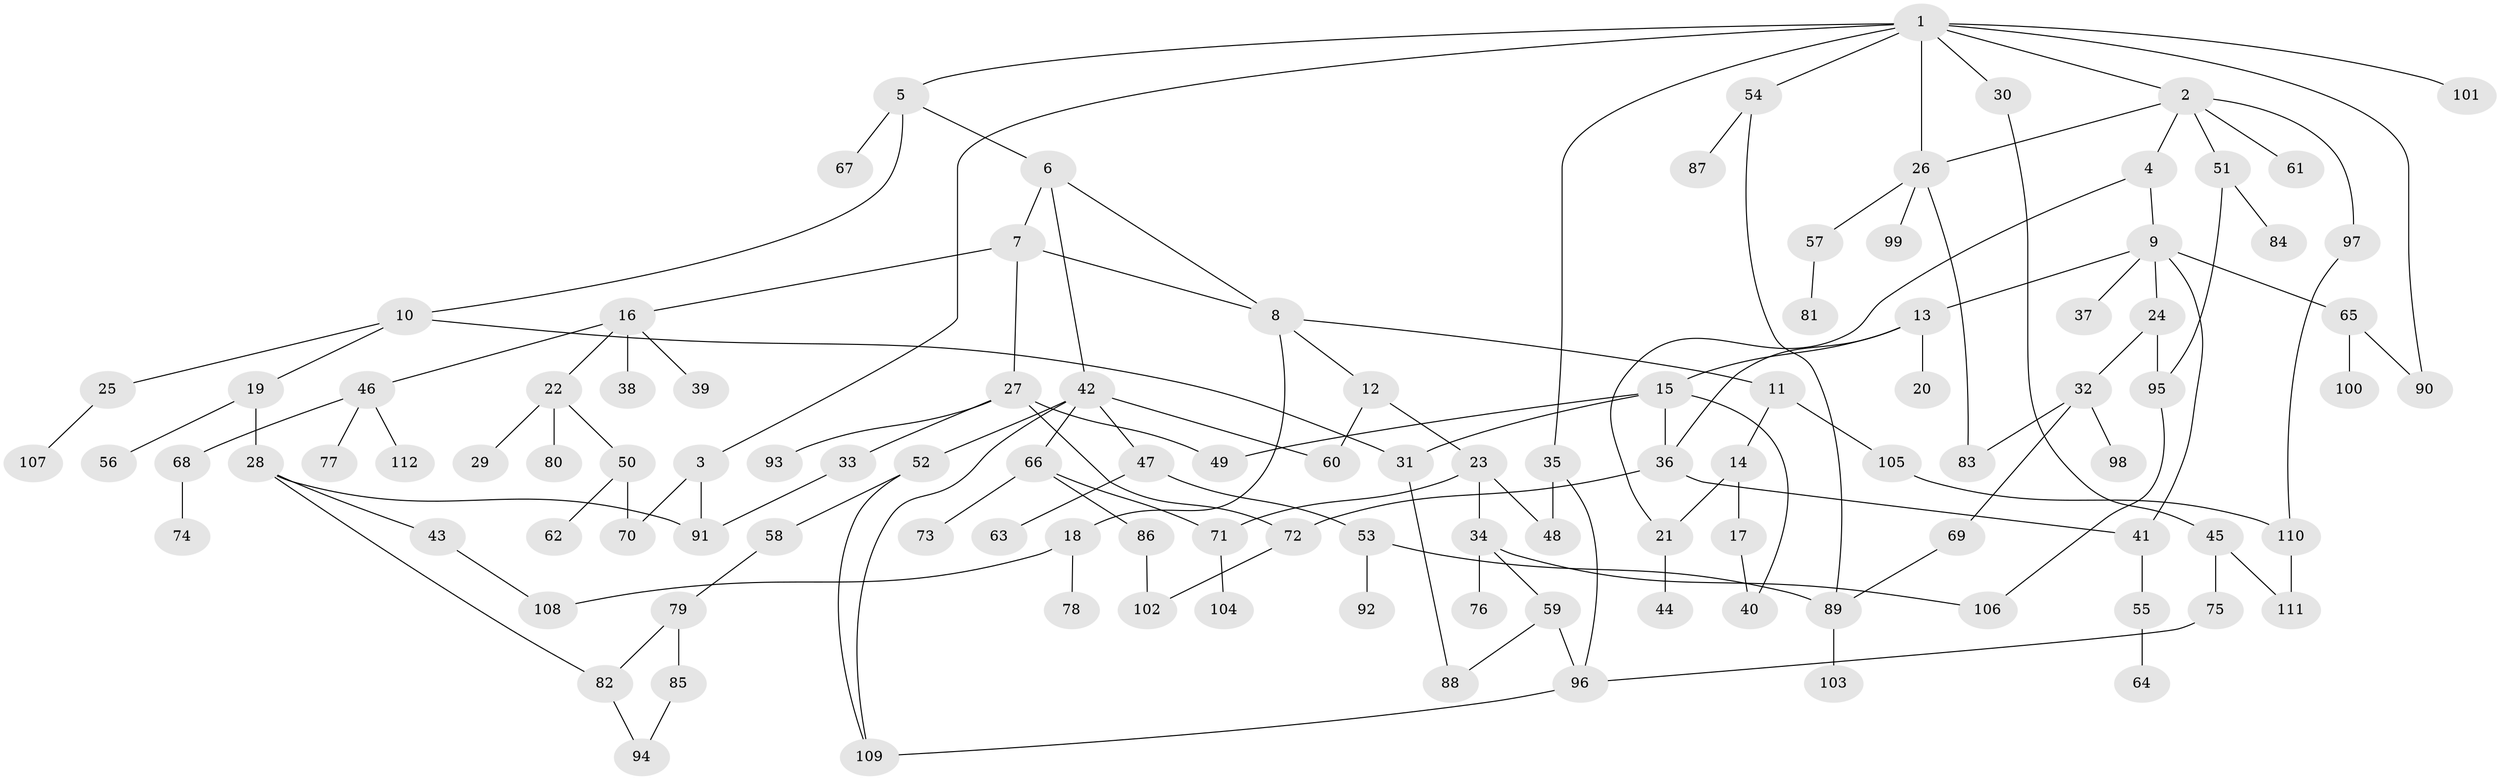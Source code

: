 // Generated by graph-tools (version 1.1) at 2025/42/03/09/25 04:42:33]
// undirected, 112 vertices, 143 edges
graph export_dot {
graph [start="1"]
  node [color=gray90,style=filled];
  1;
  2;
  3;
  4;
  5;
  6;
  7;
  8;
  9;
  10;
  11;
  12;
  13;
  14;
  15;
  16;
  17;
  18;
  19;
  20;
  21;
  22;
  23;
  24;
  25;
  26;
  27;
  28;
  29;
  30;
  31;
  32;
  33;
  34;
  35;
  36;
  37;
  38;
  39;
  40;
  41;
  42;
  43;
  44;
  45;
  46;
  47;
  48;
  49;
  50;
  51;
  52;
  53;
  54;
  55;
  56;
  57;
  58;
  59;
  60;
  61;
  62;
  63;
  64;
  65;
  66;
  67;
  68;
  69;
  70;
  71;
  72;
  73;
  74;
  75;
  76;
  77;
  78;
  79;
  80;
  81;
  82;
  83;
  84;
  85;
  86;
  87;
  88;
  89;
  90;
  91;
  92;
  93;
  94;
  95;
  96;
  97;
  98;
  99;
  100;
  101;
  102;
  103;
  104;
  105;
  106;
  107;
  108;
  109;
  110;
  111;
  112;
  1 -- 2;
  1 -- 3;
  1 -- 5;
  1 -- 26;
  1 -- 30;
  1 -- 35;
  1 -- 54;
  1 -- 101;
  1 -- 90;
  2 -- 4;
  2 -- 51;
  2 -- 61;
  2 -- 97;
  2 -- 26;
  3 -- 91;
  3 -- 70;
  4 -- 9;
  4 -- 21;
  5 -- 6;
  5 -- 10;
  5 -- 67;
  6 -- 7;
  6 -- 8;
  6 -- 42;
  7 -- 16;
  7 -- 27;
  7 -- 8;
  8 -- 11;
  8 -- 12;
  8 -- 18;
  9 -- 13;
  9 -- 24;
  9 -- 37;
  9 -- 41;
  9 -- 65;
  10 -- 19;
  10 -- 25;
  10 -- 31;
  11 -- 14;
  11 -- 105;
  12 -- 23;
  12 -- 60;
  13 -- 15;
  13 -- 20;
  13 -- 36;
  14 -- 17;
  14 -- 21;
  15 -- 36;
  15 -- 40;
  15 -- 49;
  15 -- 31;
  16 -- 22;
  16 -- 38;
  16 -- 39;
  16 -- 46;
  17 -- 40;
  18 -- 78;
  18 -- 108;
  19 -- 28;
  19 -- 56;
  21 -- 44;
  22 -- 29;
  22 -- 50;
  22 -- 80;
  23 -- 34;
  23 -- 48;
  23 -- 71;
  24 -- 32;
  24 -- 95;
  25 -- 107;
  26 -- 57;
  26 -- 99;
  26 -- 83;
  27 -- 33;
  27 -- 49;
  27 -- 93;
  27 -- 72;
  28 -- 43;
  28 -- 82;
  28 -- 91;
  30 -- 45;
  31 -- 88;
  32 -- 69;
  32 -- 83;
  32 -- 98;
  33 -- 91;
  34 -- 59;
  34 -- 76;
  34 -- 106;
  35 -- 48;
  35 -- 96;
  36 -- 72;
  36 -- 41;
  41 -- 55;
  42 -- 47;
  42 -- 52;
  42 -- 66;
  42 -- 60;
  42 -- 109;
  43 -- 108;
  45 -- 75;
  45 -- 111;
  46 -- 68;
  46 -- 77;
  46 -- 112;
  47 -- 53;
  47 -- 63;
  50 -- 62;
  50 -- 70;
  51 -- 84;
  51 -- 95;
  52 -- 58;
  52 -- 109;
  53 -- 92;
  53 -- 89;
  54 -- 87;
  54 -- 89;
  55 -- 64;
  57 -- 81;
  58 -- 79;
  59 -- 88;
  59 -- 96;
  65 -- 90;
  65 -- 100;
  66 -- 71;
  66 -- 73;
  66 -- 86;
  68 -- 74;
  69 -- 89;
  71 -- 104;
  72 -- 102;
  75 -- 96;
  79 -- 85;
  79 -- 82;
  82 -- 94;
  85 -- 94;
  86 -- 102;
  89 -- 103;
  95 -- 106;
  96 -- 109;
  97 -- 110;
  105 -- 110;
  110 -- 111;
}
